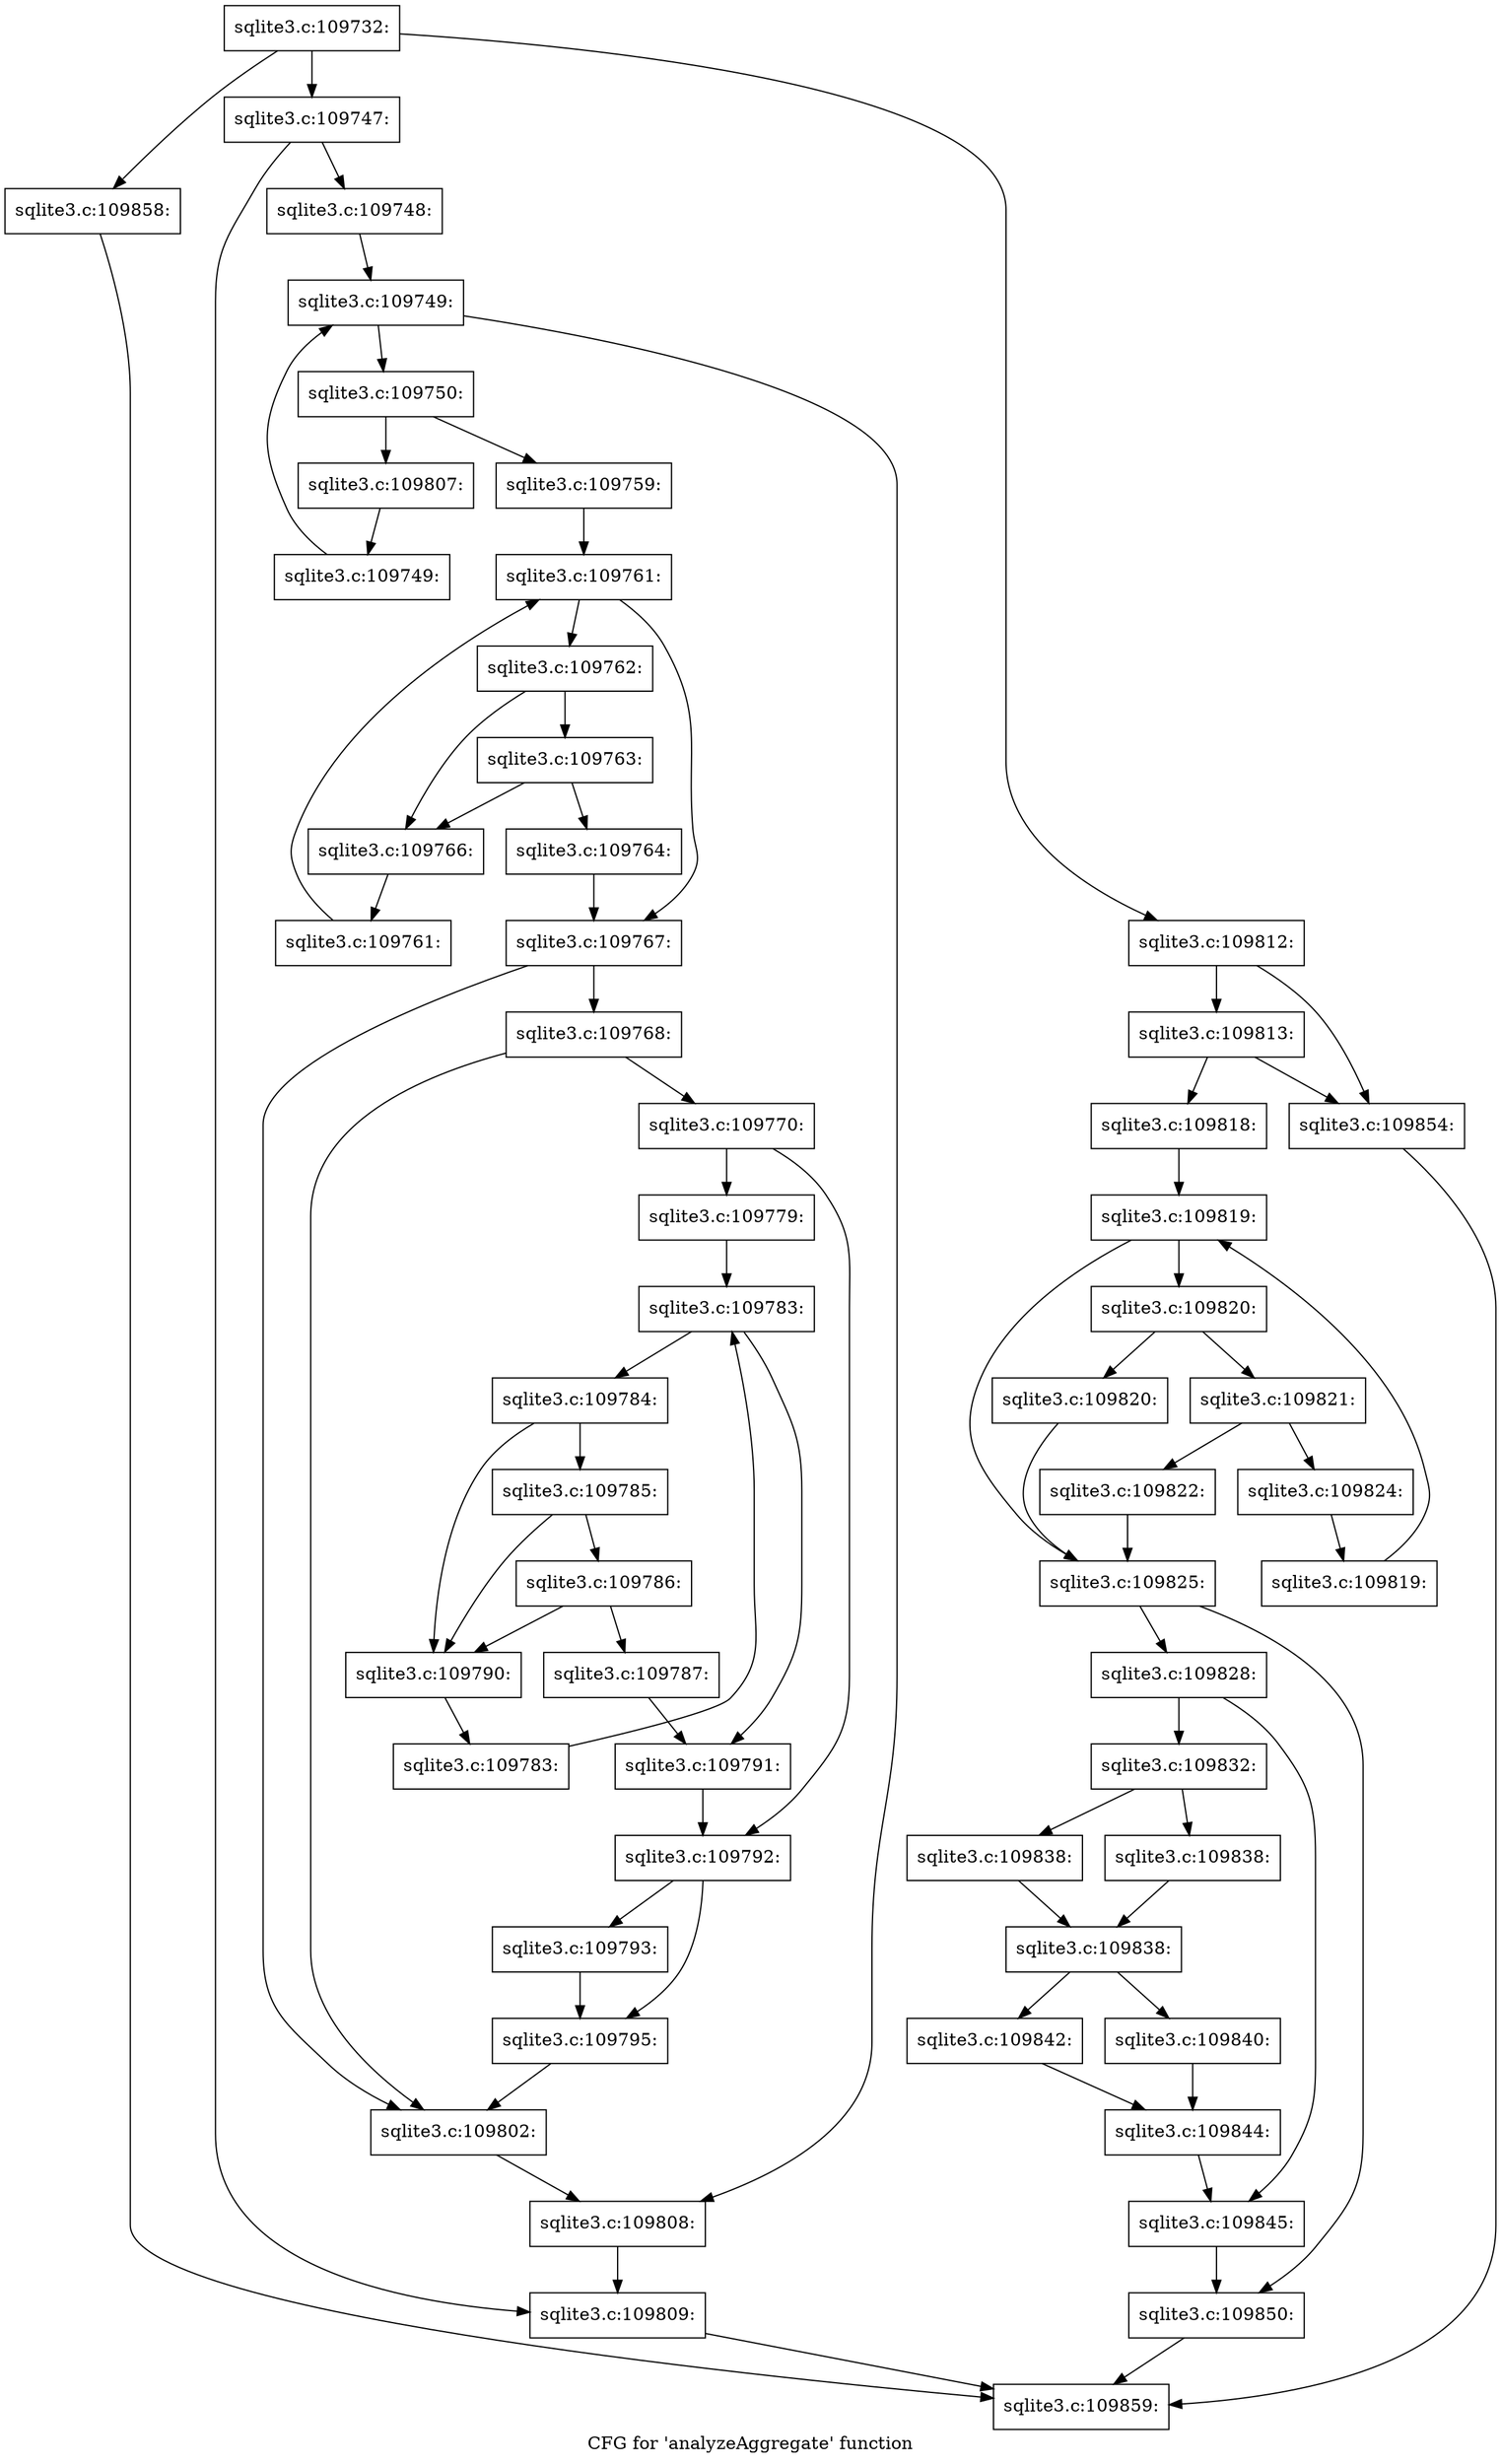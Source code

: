 digraph "CFG for 'analyzeAggregate' function" {
	label="CFG for 'analyzeAggregate' function";

	Node0x55c0f5f150d0 [shape=record,label="{sqlite3.c:109732:}"];
	Node0x55c0f5f150d0 -> Node0x55c0f9c10290;
	Node0x55c0f5f150d0 -> Node0x55c0f9c10930;
	Node0x55c0f5f150d0 -> Node0x55c0f9c1d920;
	Node0x55c0f9c10930 [shape=record,label="{sqlite3.c:109747:}"];
	Node0x55c0f9c10930 -> Node0x55c0f9c10a90;
	Node0x55c0f9c10930 -> Node0x55c0f9c10ae0;
	Node0x55c0f9c10a90 [shape=record,label="{sqlite3.c:109748:}"];
	Node0x55c0f9c10a90 -> Node0x55c0f9c11530;
	Node0x55c0f9c11530 [shape=record,label="{sqlite3.c:109749:}"];
	Node0x55c0f9c11530 -> Node0x55c0f9c11750;
	Node0x55c0f9c11530 -> Node0x55c0f9c11380;
	Node0x55c0f9c11750 [shape=record,label="{sqlite3.c:109750:}"];
	Node0x55c0f9c11750 -> Node0x55c0f9c11fe0;
	Node0x55c0f9c11750 -> Node0x55c0f9c12030;
	Node0x55c0f9c11fe0 [shape=record,label="{sqlite3.c:109759:}"];
	Node0x55c0f9c11fe0 -> Node0x55c0f9c12e20;
	Node0x55c0f9c12e20 [shape=record,label="{sqlite3.c:109761:}"];
	Node0x55c0f9c12e20 -> Node0x55c0f9c13040;
	Node0x55c0f9c12e20 -> Node0x55c0f9c12c70;
	Node0x55c0f9c13040 [shape=record,label="{sqlite3.c:109762:}"];
	Node0x55c0f9c13040 -> Node0x55c0f9c136c0;
	Node0x55c0f9c13040 -> Node0x55c0f9c13670;
	Node0x55c0f9c136c0 [shape=record,label="{sqlite3.c:109763:}"];
	Node0x55c0f9c136c0 -> Node0x55c0f9c13620;
	Node0x55c0f9c136c0 -> Node0x55c0f9c13670;
	Node0x55c0f9c13620 [shape=record,label="{sqlite3.c:109764:}"];
	Node0x55c0f9c13620 -> Node0x55c0f9c12c70;
	Node0x55c0f9c13670 [shape=record,label="{sqlite3.c:109766:}"];
	Node0x55c0f9c13670 -> Node0x55c0f9c12fb0;
	Node0x55c0f9c12fb0 [shape=record,label="{sqlite3.c:109761:}"];
	Node0x55c0f9c12fb0 -> Node0x55c0f9c12e20;
	Node0x55c0f9c12c70 [shape=record,label="{sqlite3.c:109767:}"];
	Node0x55c0f9c12c70 -> Node0x55c0f9c14c40;
	Node0x55c0f9c12c70 -> Node0x55c0f9c14bf0;
	Node0x55c0f9c14c40 [shape=record,label="{sqlite3.c:109768:}"];
	Node0x55c0f9c14c40 -> Node0x55c0f9c14ba0;
	Node0x55c0f9c14c40 -> Node0x55c0f9c14bf0;
	Node0x55c0f9c14ba0 [shape=record,label="{sqlite3.c:109770:}"];
	Node0x55c0f9c14ba0 -> Node0x55c0f5f15030;
	Node0x55c0f9c14ba0 -> Node0x55c0f9c15840;
	Node0x55c0f5f15030 [shape=record,label="{sqlite3.c:109779:}"];
	Node0x55c0f5f15030 -> Node0x55c0f9c190b0;
	Node0x55c0f9c190b0 [shape=record,label="{sqlite3.c:109783:}"];
	Node0x55c0f9c190b0 -> Node0x55c0f9c192d0;
	Node0x55c0f9c190b0 -> Node0x55c0f9c18f00;
	Node0x55c0f9c192d0 [shape=record,label="{sqlite3.c:109784:}"];
	Node0x55c0f9c192d0 -> Node0x55c0f9c19d80;
	Node0x55c0f9c192d0 -> Node0x55c0f9c19cb0;
	Node0x55c0f9c19d80 [shape=record,label="{sqlite3.c:109785:}"];
	Node0x55c0f9c19d80 -> Node0x55c0f9c19d00;
	Node0x55c0f9c19d80 -> Node0x55c0f9c19cb0;
	Node0x55c0f9c19d00 [shape=record,label="{sqlite3.c:109786:}"];
	Node0x55c0f9c19d00 -> Node0x55c0f9c19c60;
	Node0x55c0f9c19d00 -> Node0x55c0f9c19cb0;
	Node0x55c0f9c19c60 [shape=record,label="{sqlite3.c:109787:}"];
	Node0x55c0f9c19c60 -> Node0x55c0f9c18f00;
	Node0x55c0f9c19cb0 [shape=record,label="{sqlite3.c:109790:}"];
	Node0x55c0f9c19cb0 -> Node0x55c0f9c19240;
	Node0x55c0f9c19240 [shape=record,label="{sqlite3.c:109783:}"];
	Node0x55c0f9c19240 -> Node0x55c0f9c190b0;
	Node0x55c0f9c18f00 [shape=record,label="{sqlite3.c:109791:}"];
	Node0x55c0f9c18f00 -> Node0x55c0f9c15840;
	Node0x55c0f9c15840 [shape=record,label="{sqlite3.c:109792:}"];
	Node0x55c0f9c15840 -> Node0x55c0f9c1b9d0;
	Node0x55c0f9c15840 -> Node0x55c0f9c1ba20;
	Node0x55c0f9c1b9d0 [shape=record,label="{sqlite3.c:109793:}"];
	Node0x55c0f9c1b9d0 -> Node0x55c0f9c1ba20;
	Node0x55c0f9c1ba20 [shape=record,label="{sqlite3.c:109795:}"];
	Node0x55c0f9c1ba20 -> Node0x55c0f9c14bf0;
	Node0x55c0f9c14bf0 [shape=record,label="{sqlite3.c:109802:}"];
	Node0x55c0f9c14bf0 -> Node0x55c0f9c11380;
	Node0x55c0f9c12030 [shape=record,label="{sqlite3.c:109807:}"];
	Node0x55c0f9c12030 -> Node0x55c0f9c116c0;
	Node0x55c0f9c116c0 [shape=record,label="{sqlite3.c:109749:}"];
	Node0x55c0f9c116c0 -> Node0x55c0f9c11530;
	Node0x55c0f9c11380 [shape=record,label="{sqlite3.c:109808:}"];
	Node0x55c0f9c11380 -> Node0x55c0f9c10ae0;
	Node0x55c0f9c10ae0 [shape=record,label="{sqlite3.c:109809:}"];
	Node0x55c0f9c10ae0 -> Node0x55c0f9c0d4b0;
	Node0x55c0f9c1d920 [shape=record,label="{sqlite3.c:109812:}"];
	Node0x55c0f9c1d920 -> Node0x55c0f9c1db70;
	Node0x55c0f9c1d920 -> Node0x55c0f9c1db20;
	Node0x55c0f9c1db70 [shape=record,label="{sqlite3.c:109813:}"];
	Node0x55c0f9c1db70 -> Node0x55c0f9c1da80;
	Node0x55c0f9c1db70 -> Node0x55c0f9c1db20;
	Node0x55c0f9c1da80 [shape=record,label="{sqlite3.c:109818:}"];
	Node0x55c0f9c1da80 -> Node0x55c0f9c1ee60;
	Node0x55c0f9c1ee60 [shape=record,label="{sqlite3.c:109819:}"];
	Node0x55c0f9c1ee60 -> Node0x55c0f9c1f080;
	Node0x55c0f9c1ee60 -> Node0x55c0f9c1ecb0;
	Node0x55c0f9c1f080 [shape=record,label="{sqlite3.c:109820:}"];
	Node0x55c0f9c1f080 -> Node0x55c0f9c1f660;
	Node0x55c0f9c1f080 -> Node0x55c0f9c1f6b0;
	Node0x55c0f9c1f660 [shape=record,label="{sqlite3.c:109820:}"];
	Node0x55c0f9c1f660 -> Node0x55c0f9c1ecb0;
	Node0x55c0f9c1f6b0 [shape=record,label="{sqlite3.c:109821:}"];
	Node0x55c0f9c1f6b0 -> Node0x55c0f9c1fc10;
	Node0x55c0f9c1f6b0 -> Node0x55c0f9c1fc60;
	Node0x55c0f9c1fc10 [shape=record,label="{sqlite3.c:109822:}"];
	Node0x55c0f9c1fc10 -> Node0x55c0f9c1ecb0;
	Node0x55c0f9c1fc60 [shape=record,label="{sqlite3.c:109824:}"];
	Node0x55c0f9c1fc60 -> Node0x55c0f9c1eff0;
	Node0x55c0f9c1eff0 [shape=record,label="{sqlite3.c:109819:}"];
	Node0x55c0f9c1eff0 -> Node0x55c0f9c1ee60;
	Node0x55c0f9c1ecb0 [shape=record,label="{sqlite3.c:109825:}"];
	Node0x55c0f9c1ecb0 -> Node0x55c0f9c20ac0;
	Node0x55c0f9c1ecb0 -> Node0x55c0f9c20b10;
	Node0x55c0f9c20ac0 [shape=record,label="{sqlite3.c:109828:}"];
	Node0x55c0f9c20ac0 -> Node0x55c0f5f15080;
	Node0x55c0f9c20ac0 -> Node0x55c0f9c21d10;
	Node0x55c0f5f15080 [shape=record,label="{sqlite3.c:109832:}"];
	Node0x55c0f5f15080 -> Node0x55c0f9c23220;
	Node0x55c0f5f15080 -> Node0x55c0f9c23270;
	Node0x55c0f9c23220 [shape=record,label="{sqlite3.c:109838:}"];
	Node0x55c0f9c23220 -> Node0x55c0f9c232c0;
	Node0x55c0f9c23270 [shape=record,label="{sqlite3.c:109838:}"];
	Node0x55c0f9c23270 -> Node0x55c0f9c232c0;
	Node0x55c0f9c232c0 [shape=record,label="{sqlite3.c:109838:}"];
	Node0x55c0f9c232c0 -> Node0x55c0f9c23d50;
	Node0x55c0f9c232c0 -> Node0x55c0f9c24080;
	Node0x55c0f9c23d50 [shape=record,label="{sqlite3.c:109840:}"];
	Node0x55c0f9c23d50 -> Node0x55c0f9c24030;
	Node0x55c0f9c24080 [shape=record,label="{sqlite3.c:109842:}"];
	Node0x55c0f9c24080 -> Node0x55c0f9c24030;
	Node0x55c0f9c24030 [shape=record,label="{sqlite3.c:109844:}"];
	Node0x55c0f9c24030 -> Node0x55c0f9c21d10;
	Node0x55c0f9c21d10 [shape=record,label="{sqlite3.c:109845:}"];
	Node0x55c0f9c21d10 -> Node0x55c0f9c20b10;
	Node0x55c0f9c20b10 [shape=record,label="{sqlite3.c:109850:}"];
	Node0x55c0f9c20b10 -> Node0x55c0f9c0d4b0;
	Node0x55c0f9c1db20 [shape=record,label="{sqlite3.c:109854:}"];
	Node0x55c0f9c1db20 -> Node0x55c0f9c0d4b0;
	Node0x55c0f9c10290 [shape=record,label="{sqlite3.c:109858:}"];
	Node0x55c0f9c10290 -> Node0x55c0f9c0d4b0;
	Node0x55c0f9c0d4b0 [shape=record,label="{sqlite3.c:109859:}"];
}
